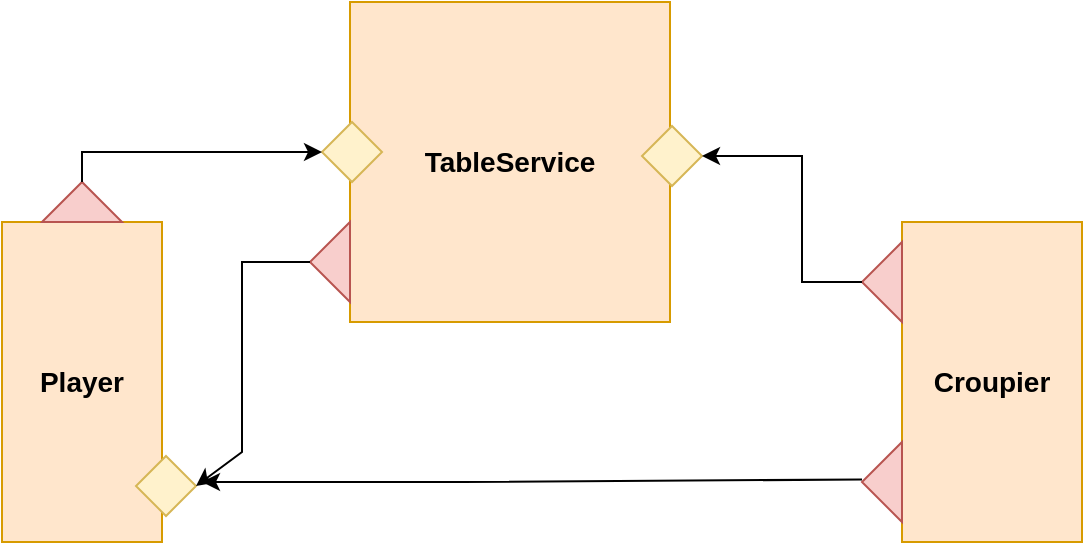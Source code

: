 <mxfile version="18.1.3" type="device" pages="2"><diagram id="CfjxQqkQaXrWfH5mpId8" name="Overview"><mxGraphModel dx="1356" dy="873" grid="1" gridSize="10" guides="1" tooltips="1" connect="1" arrows="1" fold="1" page="1" pageScale="1" pageWidth="827" pageHeight="1169" math="0" shadow="0"><root><mxCell id="0"/><mxCell id="1" parent="0"/><mxCell id="u-FJ2LK9nI2zdAFSBYEk-1" value="&lt;b&gt;&lt;font style=&quot;font-size: 14px;&quot;&gt;TableService&lt;/font&gt;&lt;/b&gt;" style="whiteSpace=wrap;html=1;aspect=fixed;fillColor=#ffe6cc;strokeColor=#d79b00;" parent="1" vertex="1"><mxGeometry x="334" y="250" width="160" height="160" as="geometry"/></mxCell><mxCell id="u-FJ2LK9nI2zdAFSBYEk-3" value="&lt;b&gt;&lt;font style=&quot;font-size: 14px;&quot;&gt;Player&lt;/font&gt;&lt;/b&gt;" style="rounded=0;whiteSpace=wrap;html=1;fillColor=#ffe6cc;strokeColor=#d79b00;" parent="1" vertex="1"><mxGeometry x="160" y="360" width="80" height="160" as="geometry"/></mxCell><mxCell id="u-FJ2LK9nI2zdAFSBYEk-4" value="&lt;b&gt;&lt;font style=&quot;font-size: 14px;&quot;&gt;Croupier&lt;/font&gt;&lt;/b&gt;" style="rounded=0;whiteSpace=wrap;html=1;fillColor=#ffe6cc;strokeColor=#d79b00;" parent="1" vertex="1"><mxGeometry x="610" y="360" width="90" height="160" as="geometry"/></mxCell><mxCell id="u-FJ2LK9nI2zdAFSBYEk-5" value="" style="rhombus;whiteSpace=wrap;html=1;fontSize=14;fillColor=#fff2cc;strokeColor=#d6b656;" parent="1" vertex="1"><mxGeometry x="320" y="310" width="30" height="30" as="geometry"/></mxCell><mxCell id="u-FJ2LK9nI2zdAFSBYEk-6" value="" style="rhombus;whiteSpace=wrap;html=1;fontSize=14;fillColor=#fff2cc;strokeColor=#d6b656;" parent="1" vertex="1"><mxGeometry x="480" y="312" width="30" height="30" as="geometry"/></mxCell><mxCell id="u-FJ2LK9nI2zdAFSBYEk-8" value="" style="rhombus;whiteSpace=wrap;html=1;fontSize=14;fillColor=#fff2cc;strokeColor=#d6b656;" parent="1" vertex="1"><mxGeometry x="227" y="477" width="30" height="30" as="geometry"/></mxCell><mxCell id="u-FJ2LK9nI2zdAFSBYEk-9" value="" style="triangle;whiteSpace=wrap;html=1;fontSize=14;fillColor=#f8cecc;strokeColor=#b85450;rotation=-90;" parent="1" vertex="1"><mxGeometry x="190" y="330" width="20" height="40" as="geometry"/></mxCell><mxCell id="u-FJ2LK9nI2zdAFSBYEk-10" value="" style="endArrow=classic;html=1;rounded=0;fontSize=14;entryX=0;entryY=0.5;entryDx=0;entryDy=0;exitX=1;exitY=0.5;exitDx=0;exitDy=0;" parent="1" source="u-FJ2LK9nI2zdAFSBYEk-9" target="u-FJ2LK9nI2zdAFSBYEk-5" edge="1"><mxGeometry width="50" height="50" relative="1" as="geometry"><mxPoint x="270" y="280" as="sourcePoint"/><mxPoint x="320" y="230" as="targetPoint"/><Array as="points"><mxPoint x="200" y="325"/><mxPoint x="290" y="325"/></Array></mxGeometry></mxCell><mxCell id="u-FJ2LK9nI2zdAFSBYEk-11" value="" style="triangle;whiteSpace=wrap;html=1;fontSize=14;fillColor=#f8cecc;strokeColor=#b85450;rotation=-180;" parent="1" vertex="1"><mxGeometry x="314" y="360" width="20" height="40" as="geometry"/></mxCell><mxCell id="u-FJ2LK9nI2zdAFSBYEk-12" value="" style="endArrow=classic;html=1;rounded=0;fontSize=14;entryX=1;entryY=0.5;entryDx=0;entryDy=0;exitX=1;exitY=0.5;exitDx=0;exitDy=0;" parent="1" source="u-FJ2LK9nI2zdAFSBYEk-11" target="u-FJ2LK9nI2zdAFSBYEk-8" edge="1"><mxGeometry width="50" height="50" relative="1" as="geometry"><mxPoint x="320" y="560" as="sourcePoint"/><mxPoint x="370" y="510" as="targetPoint"/><Array as="points"><mxPoint x="280" y="380"/><mxPoint x="280" y="475"/></Array></mxGeometry></mxCell><mxCell id="u-FJ2LK9nI2zdAFSBYEk-13" value="" style="triangle;whiteSpace=wrap;html=1;fontSize=14;fillColor=#f8cecc;strokeColor=#b85450;rotation=-180;" parent="1" vertex="1"><mxGeometry x="590" y="370" width="20" height="40" as="geometry"/></mxCell><mxCell id="u-FJ2LK9nI2zdAFSBYEk-14" value="" style="endArrow=classic;html=1;rounded=0;fontSize=14;entryX=1;entryY=0.5;entryDx=0;entryDy=0;exitX=1;exitY=0.5;exitDx=0;exitDy=0;" parent="1" source="u-FJ2LK9nI2zdAFSBYEk-13" target="u-FJ2LK9nI2zdAFSBYEk-6" edge="1"><mxGeometry width="50" height="50" relative="1" as="geometry"><mxPoint x="610" y="260" as="sourcePoint"/><mxPoint x="660" y="210" as="targetPoint"/><Array as="points"><mxPoint x="560" y="390"/><mxPoint x="560" y="327"/></Array></mxGeometry></mxCell><mxCell id="u-FJ2LK9nI2zdAFSBYEk-15" value="" style="triangle;whiteSpace=wrap;html=1;fontSize=14;fillColor=#f8cecc;strokeColor=#b85450;rotation=-180;" parent="1" vertex="1"><mxGeometry x="590" y="470" width="20" height="40" as="geometry"/></mxCell><mxCell id="u-FJ2LK9nI2zdAFSBYEk-16" value="" style="endArrow=classic;html=1;rounded=0;fontSize=14;exitX=1;exitY=0.5;exitDx=0;exitDy=0;" parent="1" edge="1"><mxGeometry width="50" height="50" relative="1" as="geometry"><mxPoint x="590" y="488.75" as="sourcePoint"/><mxPoint x="260" y="490" as="targetPoint"/><Array as="points"><mxPoint x="390" y="490"/></Array></mxGeometry></mxCell></root></mxGraphModel></diagram><diagram id="N77ni3OuEcCM-5oPVeBa" name="scheduler"><mxGraphModel dx="1356" dy="873" grid="1" gridSize="10" guides="1" tooltips="1" connect="1" arrows="1" fold="1" page="1" pageScale="1" pageWidth="827" pageHeight="1169" math="0" shadow="0"><root><mxCell id="0"/><mxCell id="1" parent="0"/><mxCell id="lcy9glcu6h1ssk6N_lOs-2" value="" style="rounded=0;whiteSpace=wrap;html=1;dashed=1;strokeWidth=2;" vertex="1" parent="1"><mxGeometry x="140" y="220" width="670" height="290" as="geometry"/></mxCell><mxCell id="lcy9glcu6h1ssk6N_lOs-1" value="&lt;b style=&quot;&quot;&gt;&lt;font style=&quot;font-size: 18px;&quot;&gt;TableService&lt;/font&gt;&lt;/b&gt;" style="whiteSpace=wrap;html=1;aspect=fixed;fillColor=#ffe6cc;strokeColor=#d79b00;" vertex="1" parent="1"><mxGeometry x="170" y="255" width="220" height="220" as="geometry"/></mxCell><mxCell id="lcy9glcu6h1ssk6N_lOs-3" value="&lt;b&gt;&lt;font style=&quot;font-size: 18px;&quot;&gt;Table Multiservice&lt;/font&gt;&lt;/b&gt;" style="text;html=1;align=center;verticalAlign=middle;resizable=0;points=[];autosize=1;strokeColor=none;fillColor=none;" vertex="1" parent="1"><mxGeometry x="345" y="190" width="170" height="20" as="geometry"/></mxCell><mxCell id="SrG0Qx6JVF0gn5bvydLM-1" value="" style="triangle;whiteSpace=wrap;html=1;fontSize=14;fillColor=#f8cecc;strokeColor=#b85450;rotation=0;" vertex="1" parent="1"><mxGeometry x="390" y="290" width="20" height="40" as="geometry"/></mxCell><mxCell id="SrG0Qx6JVF0gn5bvydLM-2" value="&lt;font style=&quot;font-size: 14px;&quot;&gt;outputPort Scheduler&lt;/font&gt;" style="text;html=1;align=center;verticalAlign=middle;resizable=0;points=[];autosize=1;strokeColor=none;fillColor=none;fontSize=18;" vertex="1" parent="1"><mxGeometry x="390" y="270" width="150" height="30" as="geometry"/></mxCell><mxCell id="SrG0Qx6JVF0gn5bvydLM-3" value="&lt;font style=&quot;&quot;&gt;&lt;span style=&quot;font-weight: bold; font-size: 18px;&quot;&gt;Scheduler&lt;/span&gt;&lt;br&gt;&lt;font style=&quot;font-size: 12px;&quot;&gt;&lt;i&gt;(from javasevrice library)&lt;/i&gt;&lt;/font&gt;&lt;br&gt;&lt;/font&gt;" style="whiteSpace=wrap;html=1;aspect=fixed;fontSize=14;strokeWidth=2;fillColor=#dae8fc;strokeColor=#6c8ebf;" vertex="1" parent="1"><mxGeometry x="540" y="310" width="130" height="130" as="geometry"/></mxCell><mxCell id="nYOw4I_yvsQCPwkBDXhl-2" value="" style="rhombus;whiteSpace=wrap;html=1;fontSize=14;fillColor=#fff2cc;strokeColor=#d6b656;" vertex="1" parent="1"><mxGeometry x="368" y="404" width="40" height="40" as="geometry"/></mxCell><mxCell id="nYOw4I_yvsQCPwkBDXhl-3" value="" style="triangle;whiteSpace=wrap;html=1;fontSize=14;fillColor=#f8cecc;strokeColor=#b85450;rotation=-180;" vertex="1" parent="1"><mxGeometry x="520" y="390" width="20" height="40" as="geometry"/></mxCell><mxCell id="nYOw4I_yvsQCPwkBDXhl-4" value="" style="endArrow=classic;html=1;rounded=0;fontSize=12;exitX=1;exitY=0.5;exitDx=0;exitDy=0;entryX=0;entryY=0.5;entryDx=0;entryDy=0;" edge="1" parent="1" source="SrG0Qx6JVF0gn5bvydLM-1" target="nYOw4I_yvsQCPwkBDXhl-7"><mxGeometry width="50" height="50" relative="1" as="geometry"><mxPoint x="700" y="220" as="sourcePoint"/><mxPoint x="520" y="345" as="targetPoint"/><Array as="points"><mxPoint x="460" y="310"/><mxPoint x="460" y="345"/></Array></mxGeometry></mxCell><mxCell id="nYOw4I_yvsQCPwkBDXhl-5" value="" style="endArrow=classic;html=1;rounded=0;fontSize=12;entryX=1;entryY=0.5;entryDx=0;entryDy=0;exitX=1;exitY=0.5;exitDx=0;exitDy=0;" edge="1" parent="1" source="nYOw4I_yvsQCPwkBDXhl-3" target="nYOw4I_yvsQCPwkBDXhl-2"><mxGeometry width="50" height="50" relative="1" as="geometry"><mxPoint x="670" y="590" as="sourcePoint"/><mxPoint x="720" y="540" as="targetPoint"/><Array as="points"><mxPoint x="480" y="410"/><mxPoint x="480" y="425"/></Array></mxGeometry></mxCell><mxCell id="nYOw4I_yvsQCPwkBDXhl-6" value="&lt;font style=&quot;font-size: 14px;&quot;&gt;inputPort Local&lt;/font&gt;" style="text;html=1;align=center;verticalAlign=middle;resizable=0;points=[];autosize=1;strokeColor=none;fillColor=none;fontSize=12;" vertex="1" parent="1"><mxGeometry x="400" y="440" width="110" height="20" as="geometry"/></mxCell><mxCell id="nYOw4I_yvsQCPwkBDXhl-7" value="" style="rhombus;whiteSpace=wrap;html=1;fontSize=14;fillColor=#fff2cc;strokeColor=#d6b656;" vertex="1" parent="1"><mxGeometry x="522" y="331" width="30" height="30" as="geometry"/></mxCell><mxCell id="nYOw4I_yvsQCPwkBDXhl-11" value="" style="ellipse;whiteSpace=wrap;html=1;fontSize=14;strokeWidth=2;fillColor=none;dashed=1;strokeColor=#999999;" vertex="1" parent="1"><mxGeometry x="510" y="300" width="50" height="160" as="geometry"/></mxCell><mxCell id="nYOw4I_yvsQCPwkBDXhl-12" value="" style="curved=1;endArrow=classic;html=1;rounded=0;fontSize=14;exitX=0.5;exitY=0;exitDx=0;exitDy=0;dashed=1;strokeWidth=2;strokeColor=#999999;" edge="1" parent="1" source="nYOw4I_yvsQCPwkBDXhl-11"><mxGeometry width="50" height="50" relative="1" as="geometry"><mxPoint x="610" y="190" as="sourcePoint"/><mxPoint x="620" y="190" as="targetPoint"/><Array as="points"><mxPoint x="560" y="170"/></Array></mxGeometry></mxCell><mxCell id="nYOw4I_yvsQCPwkBDXhl-13" value="input and output ports are automatically&lt;br&gt;created and bound when javaservice is&lt;br&gt;instantiated" style="text;html=1;align=left;verticalAlign=middle;resizable=0;points=[];autosize=1;strokeColor=none;fillColor=none;fontSize=14;" vertex="1" parent="1"><mxGeometry x="630" y="150" width="260" height="60" as="geometry"/></mxCell><mxCell id="nYOw4I_yvsQCPwkBDXhl-14" value="" style="shape=image;html=1;verticalLabelPosition=bottom;verticalAlign=top;imageAspect=0;image=img/clipart/Gear_128x128.png;dashed=1;fontSize=14;strokeColor=#999999;strokeWidth=2;fillColor=none;" vertex="1" parent="1"><mxGeometry x="630" y="394" width="50" height="60" as="geometry"/></mxCell><mxCell id="nYOw4I_yvsQCPwkBDXhl-15" value="Java library &lt;br&gt;from org.quartz" style="text;html=1;align=left;verticalAlign=middle;resizable=0;points=[];autosize=1;strokeColor=none;fillColor=none;fontSize=14;" vertex="1" parent="1"><mxGeometry x="680" y="414" width="110" height="40" as="geometry"/></mxCell></root></mxGraphModel></diagram></mxfile>